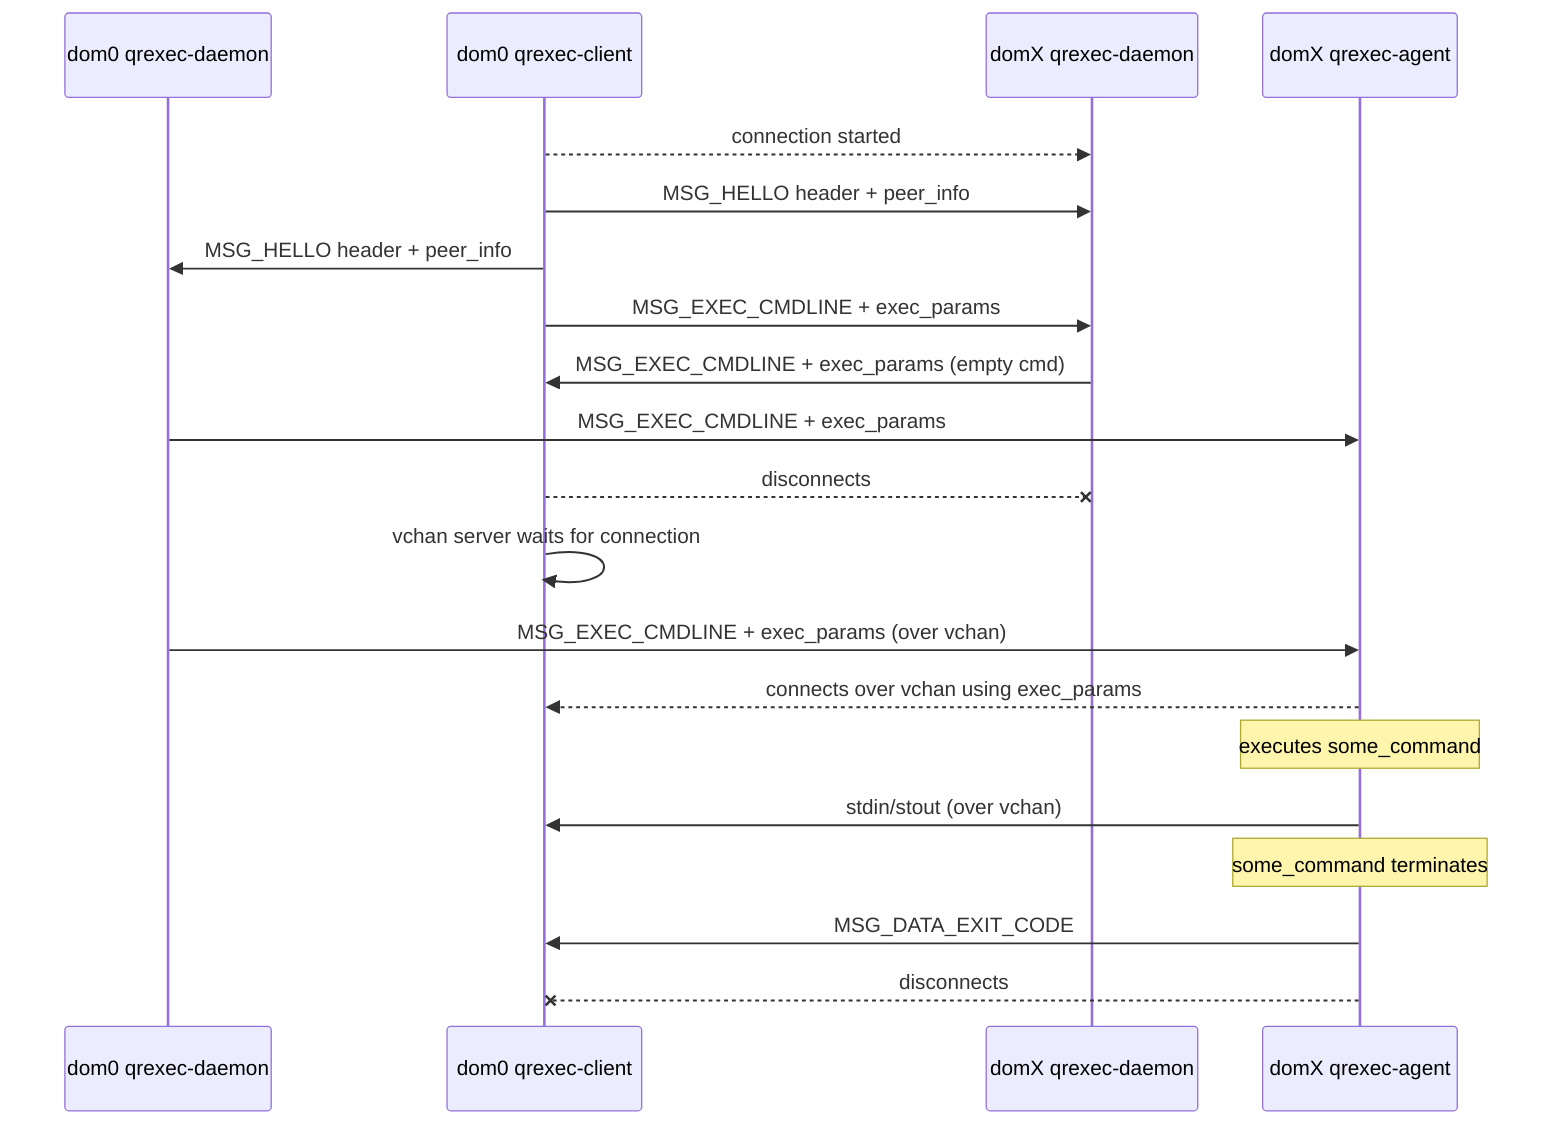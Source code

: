 sequenceDiagram
participant 0d as dom0 qrexec-daemon
participant 0c as dom0 qrexec-client
participant xd as domX qrexec-daemon
participant xa as domX qrexec-agent
# qrexec-client -d domX user:some_command
0c -->> xd: connection started
0c ->> xd: MSG_HELLO header + peer_info
0c ->> 0d: MSG_HELLO header + peer_info
0c ->> xd: MSG_EXEC_CMDLINE + exec_params
xd ->> 0c: MSG_EXEC_CMDLINE + exec_params (empty cmd)
0d ->> xa: MSG_EXEC_CMDLINE + exec_params
0c --x xd: disconnects
# Note over 0c: starts a vchan server
0c ->> 0c: vchan server waits for connection
0d ->> xa: MSG_EXEC_CMDLINE + exec_params (over vchan)
xa -->> 0c: connects over vchan using exec_params
Note over xa: executes some_command
xa ->> 0c: stdin/stout (over vchan)
Note over xa: some_command terminates
xa ->> 0c: MSG_DATA_EXIT_CODE
xa --x 0c: disconnects